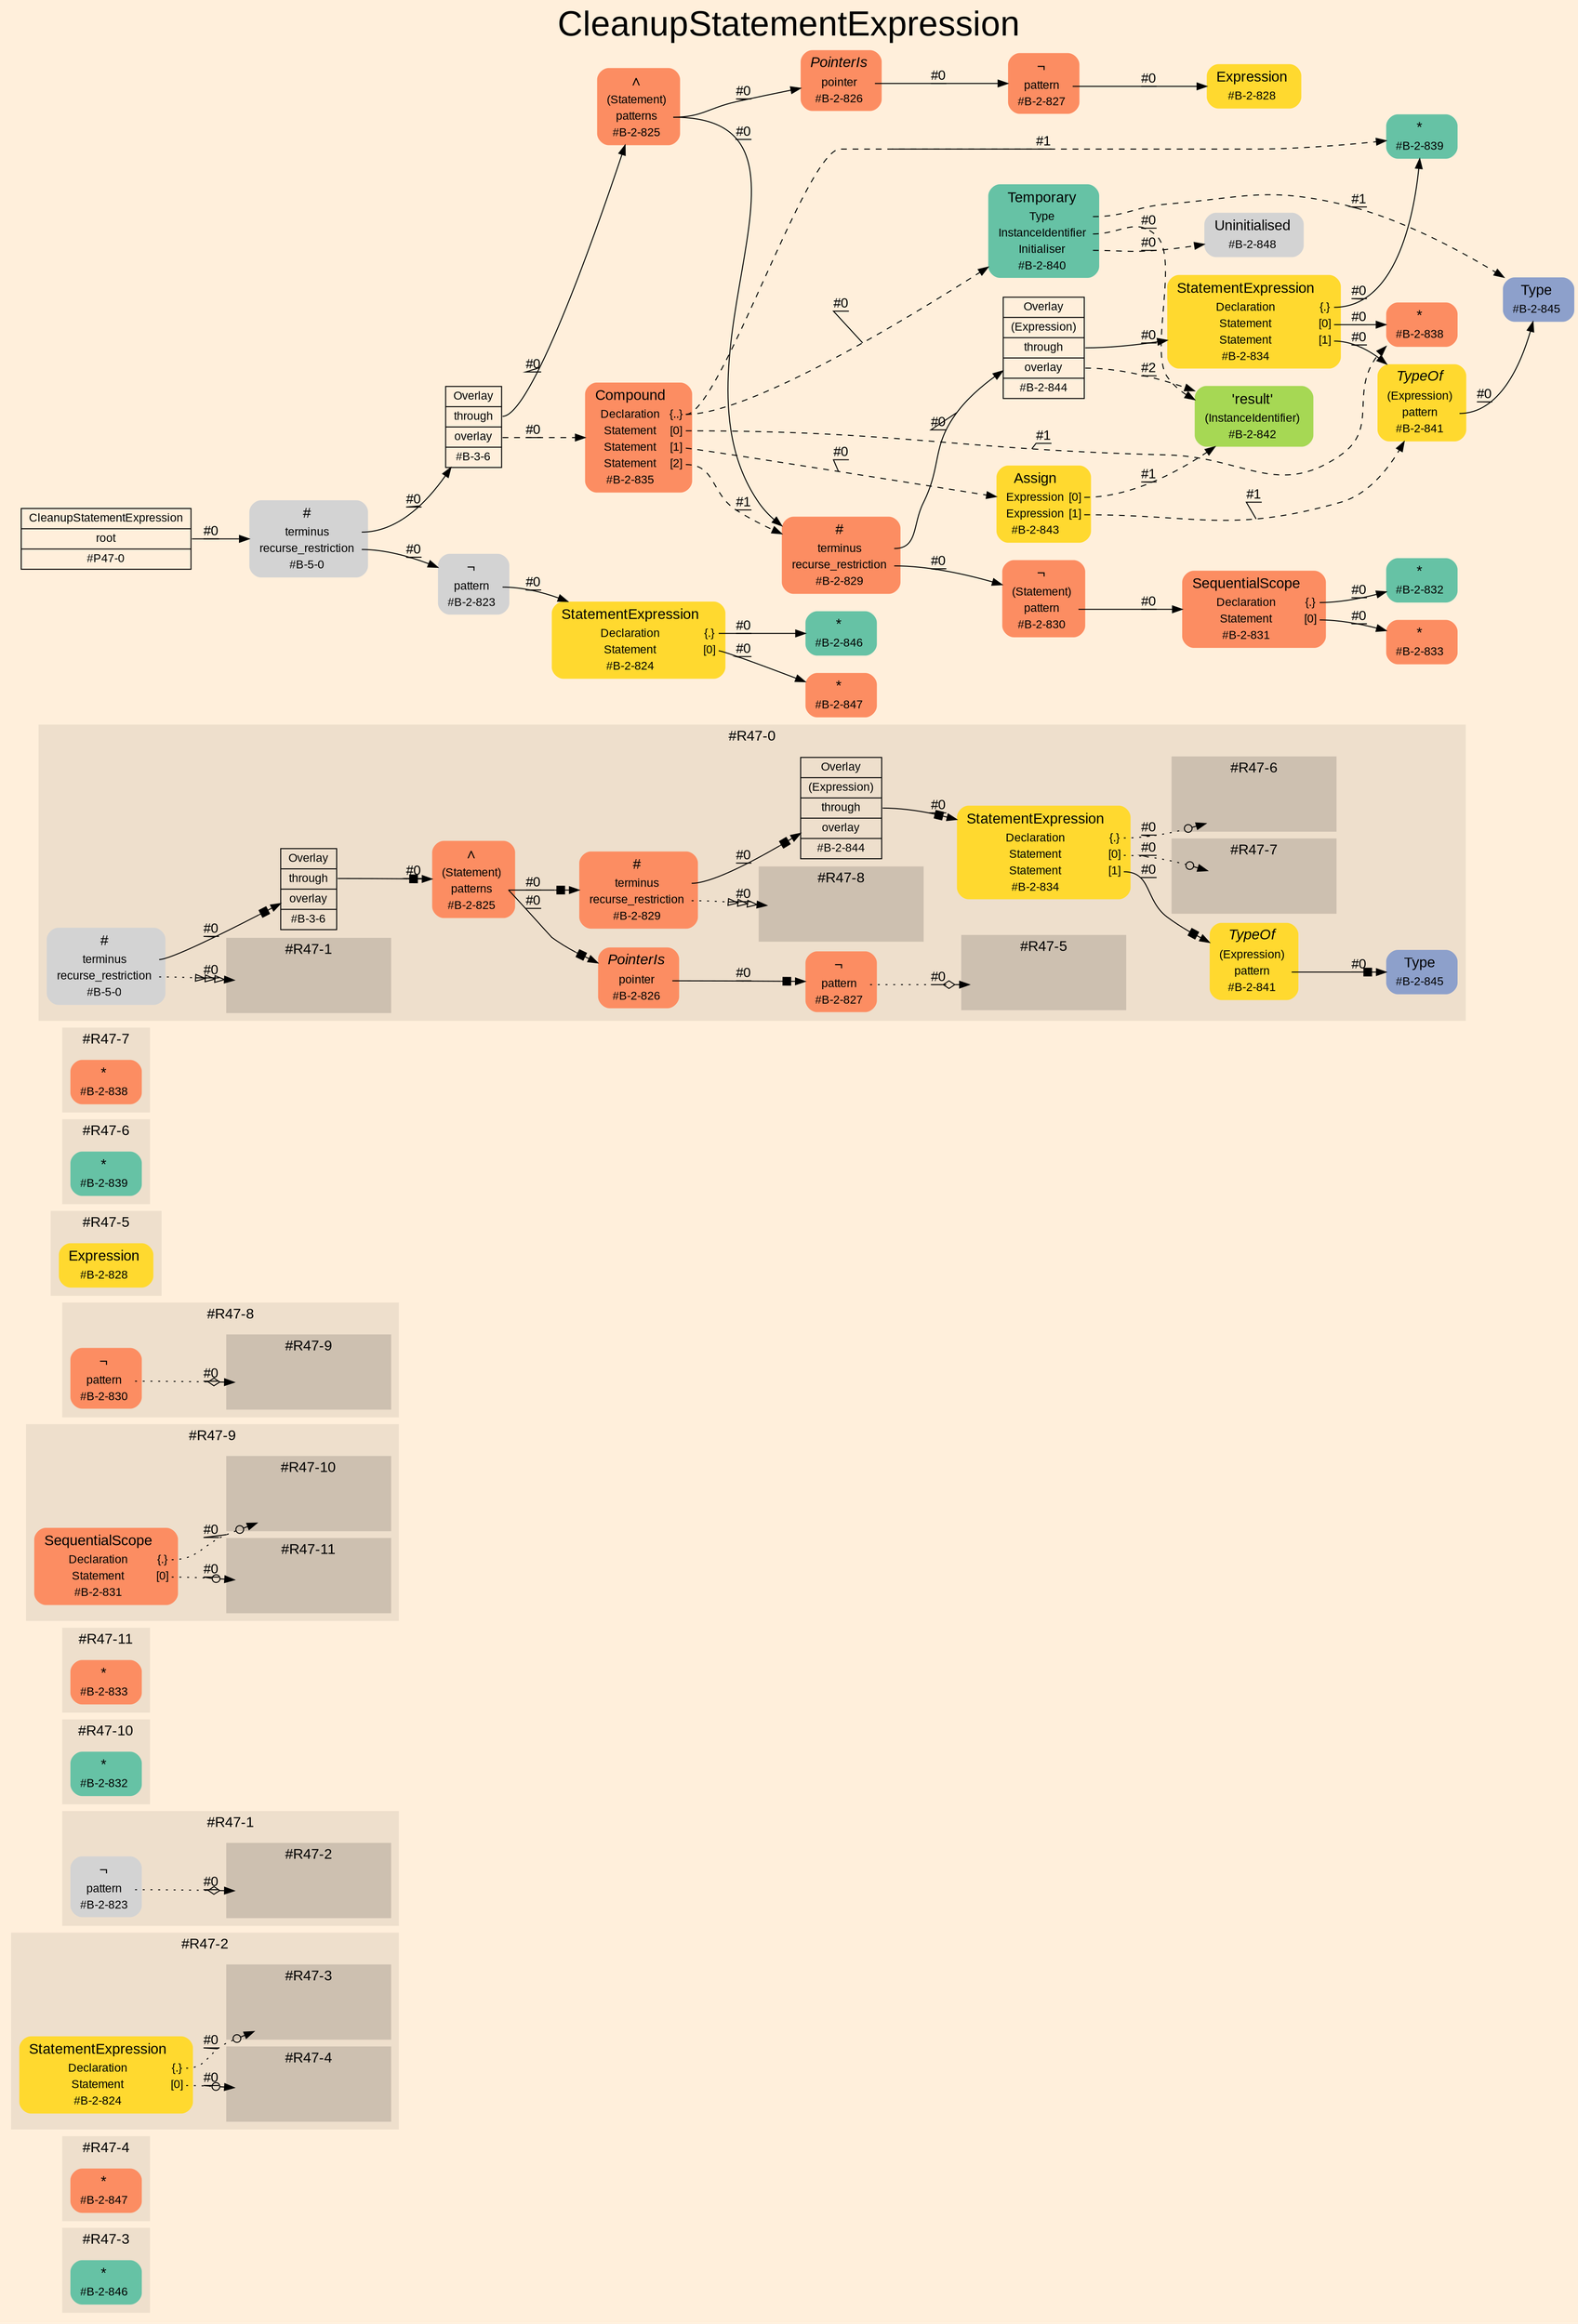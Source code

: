 digraph "CleanupStatementExpression" {
label = "CleanupStatementExpression"
labelloc = t
fontsize = "36"
graph [
    rankdir = "LR"
    ranksep = 0.3
    bgcolor = antiquewhite1
    color = black
    fontcolor = black
    fontname = "Arial"
];
node [
    fontname = "Arial"
];
edge [
    fontname = "Arial"
];

// -------------------- figure #R47-3 --------------------
subgraph "cluster#R47-3" {
    label = "#R47-3"
    style = "filled"
    color = antiquewhite2
    fontsize = "15"
    "#R47-3 / #B-2-846" [
        shape = "plaintext"
        fillcolor = "/set28/1"
        label = <<TABLE BORDER="0" CELLBORDER="0" CELLSPACING="0">
         <TR><TD><FONT POINT-SIZE="15.0">*</FONT></TD><TD></TD></TR>
         <TR><TD>#B-2-846</TD><TD PORT="port0"></TD></TR>
        </TABLE>>
        style = "rounded,filled"
        fontsize = "12"
    ];
    
}


// -------------------- figure #R47-4 --------------------
subgraph "cluster#R47-4" {
    label = "#R47-4"
    style = "filled"
    color = antiquewhite2
    fontsize = "15"
    "#R47-4 / #B-2-847" [
        shape = "plaintext"
        fillcolor = "/set28/2"
        label = <<TABLE BORDER="0" CELLBORDER="0" CELLSPACING="0">
         <TR><TD><FONT POINT-SIZE="15.0">*</FONT></TD><TD></TD></TR>
         <TR><TD>#B-2-847</TD><TD PORT="port0"></TD></TR>
        </TABLE>>
        style = "rounded,filled"
        fontsize = "12"
    ];
    
}


// -------------------- figure #R47-2 --------------------
subgraph "cluster#R47-2" {
    label = "#R47-2"
    style = "filled"
    color = antiquewhite2
    fontsize = "15"
    "#R47-2 / #B-2-824" [
        shape = "plaintext"
        fillcolor = "/set28/6"
        label = <<TABLE BORDER="0" CELLBORDER="0" CELLSPACING="0">
         <TR><TD><FONT POINT-SIZE="15.0">StatementExpression</FONT></TD><TD></TD></TR>
         <TR><TD>Declaration</TD><TD PORT="port0">{.}</TD></TR>
         <TR><TD>Statement</TD><TD PORT="port1">[0]</TD></TR>
         <TR><TD>#B-2-824</TD><TD PORT="port2"></TD></TR>
        </TABLE>>
        style = "rounded,filled"
        fontsize = "12"
    ];
    
    subgraph "cluster#R47-2 / #R47-4" {
        label = "#R47-4"
        style = "filled"
        color = antiquewhite3
        fontsize = "15"
        "#R47-2 / #0 / #B-2-847" [
            shape = "none"
            style = "invisible"
        ];
        
    }
    
    subgraph "cluster#R47-2 / #R47-3" {
        label = "#R47-3"
        style = "filled"
        color = antiquewhite3
        fontsize = "15"
        "#R47-2 / #0 / #B-2-846" [
            shape = "none"
            style = "invisible"
        ];
        
    }
    
}


// -------------------- figure #R47-1 --------------------
subgraph "cluster#R47-1" {
    label = "#R47-1"
    style = "filled"
    color = antiquewhite2
    fontsize = "15"
    "#R47-1 / #B-2-823" [
        shape = "plaintext"
        label = <<TABLE BORDER="0" CELLBORDER="0" CELLSPACING="0">
         <TR><TD><FONT POINT-SIZE="15.0">¬</FONT></TD><TD></TD></TR>
         <TR><TD>pattern</TD><TD PORT="port0"></TD></TR>
         <TR><TD>#B-2-823</TD><TD PORT="port1"></TD></TR>
        </TABLE>>
        style = "rounded,filled"
        fontsize = "12"
    ];
    
    subgraph "cluster#R47-1 / #R47-2" {
        label = "#R47-2"
        style = "filled"
        color = antiquewhite3
        fontsize = "15"
        "#R47-1 / #0 / #B-2-824" [
            shape = "none"
            style = "invisible"
        ];
        
    }
    
}


// -------------------- figure #R47-10 --------------------
subgraph "cluster#R47-10" {
    label = "#R47-10"
    style = "filled"
    color = antiquewhite2
    fontsize = "15"
    "#R47-10 / #B-2-832" [
        shape = "plaintext"
        fillcolor = "/set28/1"
        label = <<TABLE BORDER="0" CELLBORDER="0" CELLSPACING="0">
         <TR><TD><FONT POINT-SIZE="15.0">*</FONT></TD><TD></TD></TR>
         <TR><TD>#B-2-832</TD><TD PORT="port0"></TD></TR>
        </TABLE>>
        style = "rounded,filled"
        fontsize = "12"
    ];
    
}


// -------------------- figure #R47-11 --------------------
subgraph "cluster#R47-11" {
    label = "#R47-11"
    style = "filled"
    color = antiquewhite2
    fontsize = "15"
    "#R47-11 / #B-2-833" [
        shape = "plaintext"
        fillcolor = "/set28/2"
        label = <<TABLE BORDER="0" CELLBORDER="0" CELLSPACING="0">
         <TR><TD><FONT POINT-SIZE="15.0">*</FONT></TD><TD></TD></TR>
         <TR><TD>#B-2-833</TD><TD PORT="port0"></TD></TR>
        </TABLE>>
        style = "rounded,filled"
        fontsize = "12"
    ];
    
}


// -------------------- figure #R47-9 --------------------
subgraph "cluster#R47-9" {
    label = "#R47-9"
    style = "filled"
    color = antiquewhite2
    fontsize = "15"
    "#R47-9 / #B-2-831" [
        shape = "plaintext"
        fillcolor = "/set28/2"
        label = <<TABLE BORDER="0" CELLBORDER="0" CELLSPACING="0">
         <TR><TD><FONT POINT-SIZE="15.0">SequentialScope</FONT></TD><TD></TD></TR>
         <TR><TD>Declaration</TD><TD PORT="port0">{.}</TD></TR>
         <TR><TD>Statement</TD><TD PORT="port1">[0]</TD></TR>
         <TR><TD>#B-2-831</TD><TD PORT="port2"></TD></TR>
        </TABLE>>
        style = "rounded,filled"
        fontsize = "12"
    ];
    
    subgraph "cluster#R47-9 / #R47-11" {
        label = "#R47-11"
        style = "filled"
        color = antiquewhite3
        fontsize = "15"
        "#R47-9 / #0 / #B-2-833" [
            shape = "none"
            style = "invisible"
        ];
        
    }
    
    subgraph "cluster#R47-9 / #R47-10" {
        label = "#R47-10"
        style = "filled"
        color = antiquewhite3
        fontsize = "15"
        "#R47-9 / #0 / #B-2-832" [
            shape = "none"
            style = "invisible"
        ];
        
    }
    
}


// -------------------- figure #R47-8 --------------------
subgraph "cluster#R47-8" {
    label = "#R47-8"
    style = "filled"
    color = antiquewhite2
    fontsize = "15"
    "#R47-8 / #B-2-830" [
        shape = "plaintext"
        fillcolor = "/set28/2"
        label = <<TABLE BORDER="0" CELLBORDER="0" CELLSPACING="0">
         <TR><TD><FONT POINT-SIZE="15.0">¬</FONT></TD><TD></TD></TR>
         <TR><TD>pattern</TD><TD PORT="port0"></TD></TR>
         <TR><TD>#B-2-830</TD><TD PORT="port1"></TD></TR>
        </TABLE>>
        style = "rounded,filled"
        fontsize = "12"
    ];
    
    subgraph "cluster#R47-8 / #R47-9" {
        label = "#R47-9"
        style = "filled"
        color = antiquewhite3
        fontsize = "15"
        "#R47-8 / #0 / #B-2-831" [
            shape = "none"
            style = "invisible"
        ];
        
    }
    
}


// -------------------- figure #R47-5 --------------------
subgraph "cluster#R47-5" {
    label = "#R47-5"
    style = "filled"
    color = antiquewhite2
    fontsize = "15"
    "#R47-5 / #B-2-828" [
        shape = "plaintext"
        fillcolor = "/set28/6"
        label = <<TABLE BORDER="0" CELLBORDER="0" CELLSPACING="0">
         <TR><TD><FONT POINT-SIZE="15.0">Expression</FONT></TD><TD></TD></TR>
         <TR><TD>#B-2-828</TD><TD PORT="port0"></TD></TR>
        </TABLE>>
        style = "rounded,filled"
        fontsize = "12"
    ];
    
}


// -------------------- figure #R47-6 --------------------
subgraph "cluster#R47-6" {
    label = "#R47-6"
    style = "filled"
    color = antiquewhite2
    fontsize = "15"
    "#R47-6 / #B-2-839" [
        shape = "plaintext"
        fillcolor = "/set28/1"
        label = <<TABLE BORDER="0" CELLBORDER="0" CELLSPACING="0">
         <TR><TD><FONT POINT-SIZE="15.0">*</FONT></TD><TD></TD></TR>
         <TR><TD>#B-2-839</TD><TD PORT="port0"></TD></TR>
        </TABLE>>
        style = "rounded,filled"
        fontsize = "12"
    ];
    
}


// -------------------- figure #R47-7 --------------------
subgraph "cluster#R47-7" {
    label = "#R47-7"
    style = "filled"
    color = antiquewhite2
    fontsize = "15"
    "#R47-7 / #B-2-838" [
        shape = "plaintext"
        fillcolor = "/set28/2"
        label = <<TABLE BORDER="0" CELLBORDER="0" CELLSPACING="0">
         <TR><TD><FONT POINT-SIZE="15.0">*</FONT></TD><TD></TD></TR>
         <TR><TD>#B-2-838</TD><TD PORT="port0"></TD></TR>
        </TABLE>>
        style = "rounded,filled"
        fontsize = "12"
    ];
    
}


// -------------------- figure #R47-0 --------------------
subgraph "cluster#R47-0" {
    label = "#R47-0"
    style = "filled"
    color = antiquewhite2
    fontsize = "15"
    "#R47-0 / #B-2-826" [
        shape = "plaintext"
        fillcolor = "/set28/2"
        label = <<TABLE BORDER="0" CELLBORDER="0" CELLSPACING="0">
         <TR><TD><FONT POINT-SIZE="15.0"><I>PointerIs</I></FONT></TD><TD></TD></TR>
         <TR><TD>pointer</TD><TD PORT="port0"></TD></TR>
         <TR><TD>#B-2-826</TD><TD PORT="port1"></TD></TR>
        </TABLE>>
        style = "rounded,filled"
        fontsize = "12"
    ];
    
    "#R47-0 / #B-2-841" [
        shape = "plaintext"
        fillcolor = "/set28/6"
        label = <<TABLE BORDER="0" CELLBORDER="0" CELLSPACING="0">
         <TR><TD><FONT POINT-SIZE="15.0"><I>TypeOf</I></FONT></TD><TD></TD></TR>
         <TR><TD>(Expression)</TD><TD PORT="port0"></TD></TR>
         <TR><TD>pattern</TD><TD PORT="port1"></TD></TR>
         <TR><TD>#B-2-841</TD><TD PORT="port2"></TD></TR>
        </TABLE>>
        style = "rounded,filled"
        fontsize = "12"
    ];
    
    "#R47-0 / #B-2-827" [
        shape = "plaintext"
        fillcolor = "/set28/2"
        label = <<TABLE BORDER="0" CELLBORDER="0" CELLSPACING="0">
         <TR><TD><FONT POINT-SIZE="15.0">¬</FONT></TD><TD></TD></TR>
         <TR><TD>pattern</TD><TD PORT="port0"></TD></TR>
         <TR><TD>#B-2-827</TD><TD PORT="port1"></TD></TR>
        </TABLE>>
        style = "rounded,filled"
        fontsize = "12"
    ];
    
    "#R47-0 / #B-2-834" [
        shape = "plaintext"
        fillcolor = "/set28/6"
        label = <<TABLE BORDER="0" CELLBORDER="0" CELLSPACING="0">
         <TR><TD><FONT POINT-SIZE="15.0">StatementExpression</FONT></TD><TD></TD></TR>
         <TR><TD>Declaration</TD><TD PORT="port0">{.}</TD></TR>
         <TR><TD>Statement</TD><TD PORT="port1">[0]</TD></TR>
         <TR><TD>Statement</TD><TD PORT="port2">[1]</TD></TR>
         <TR><TD>#B-2-834</TD><TD PORT="port3"></TD></TR>
        </TABLE>>
        style = "rounded,filled"
        fontsize = "12"
    ];
    
    "#R47-0 / #B-2-845" [
        shape = "plaintext"
        fillcolor = "/set28/3"
        label = <<TABLE BORDER="0" CELLBORDER="0" CELLSPACING="0">
         <TR><TD><FONT POINT-SIZE="15.0">Type</FONT></TD><TD></TD></TR>
         <TR><TD>#B-2-845</TD><TD PORT="port0"></TD></TR>
        </TABLE>>
        style = "rounded,filled"
        fontsize = "12"
    ];
    
    "#R47-0 / #B-3-6" [
        shape = "record"
        fillcolor = antiquewhite2
        label = "<fixed> Overlay | <port0> through | <port1> overlay | <port2> #B-3-6"
        style = "filled"
        fontsize = "12"
        color = black
        fontcolor = black
    ];
    
    "#R47-0 / #B-5-0" [
        shape = "plaintext"
        label = <<TABLE BORDER="0" CELLBORDER="0" CELLSPACING="0">
         <TR><TD><FONT POINT-SIZE="15.0">#</FONT></TD><TD></TD></TR>
         <TR><TD>terminus</TD><TD PORT="port0"></TD></TR>
         <TR><TD>recurse_restriction</TD><TD PORT="port1"></TD></TR>
         <TR><TD>#B-5-0</TD><TD PORT="port2"></TD></TR>
        </TABLE>>
        style = "rounded,filled"
        fontsize = "12"
    ];
    
    "#R47-0 / #B-2-825" [
        shape = "plaintext"
        fillcolor = "/set28/2"
        label = <<TABLE BORDER="0" CELLBORDER="0" CELLSPACING="0">
         <TR><TD><FONT POINT-SIZE="15.0">∧</FONT></TD><TD></TD></TR>
         <TR><TD>(Statement)</TD><TD PORT="port0"></TD></TR>
         <TR><TD>patterns</TD><TD PORT="port1"></TD></TR>
         <TR><TD>#B-2-825</TD><TD PORT="port2"></TD></TR>
        </TABLE>>
        style = "rounded,filled"
        fontsize = "12"
    ];
    
    "#R47-0 / #B-2-829" [
        shape = "plaintext"
        fillcolor = "/set28/2"
        label = <<TABLE BORDER="0" CELLBORDER="0" CELLSPACING="0">
         <TR><TD><FONT POINT-SIZE="15.0">#</FONT></TD><TD></TD></TR>
         <TR><TD>terminus</TD><TD PORT="port0"></TD></TR>
         <TR><TD>recurse_restriction</TD><TD PORT="port1"></TD></TR>
         <TR><TD>#B-2-829</TD><TD PORT="port2"></TD></TR>
        </TABLE>>
        style = "rounded,filled"
        fontsize = "12"
    ];
    
    "#R47-0 / #B-2-844" [
        shape = "record"
        fillcolor = antiquewhite2
        label = "<fixed> Overlay | <port0> (Expression) | <port1> through | <port2> overlay | <port3> #B-2-844"
        style = "filled"
        fontsize = "12"
        color = black
        fontcolor = black
    ];
    
    subgraph "cluster#R47-0 / #R47-7" {
        label = "#R47-7"
        style = "filled"
        color = antiquewhite3
        fontsize = "15"
        "#R47-0 / #0 / #B-2-838" [
            shape = "none"
            style = "invisible"
        ];
        
    }
    
    subgraph "cluster#R47-0 / #R47-6" {
        label = "#R47-6"
        style = "filled"
        color = antiquewhite3
        fontsize = "15"
        "#R47-0 / #0 / #B-2-839" [
            shape = "none"
            style = "invisible"
        ];
        
    }
    
    subgraph "cluster#R47-0 / #R47-5" {
        label = "#R47-5"
        style = "filled"
        color = antiquewhite3
        fontsize = "15"
        "#R47-0 / #0 / #B-2-828" [
            shape = "none"
            style = "invisible"
        ];
        
    }
    
    subgraph "cluster#R47-0 / #R47-8" {
        label = "#R47-8"
        style = "filled"
        color = antiquewhite3
        fontsize = "15"
        "#R47-0 / #0 / #B-2-830" [
            shape = "none"
            style = "invisible"
        ];
        
    }
    
    subgraph "cluster#R47-0 / #R47-1" {
        label = "#R47-1"
        style = "filled"
        color = antiquewhite3
        fontsize = "15"
        "#R47-0 / #0 / #B-2-823" [
            shape = "none"
            style = "invisible"
        ];
        
    }
    
}


// -------------------- transformation figure --------------------
"CR#P47-0" [
    shape = "record"
    fillcolor = antiquewhite1
    label = "<fixed> CleanupStatementExpression | <port0> root | <port1> #P47-0"
    style = "filled"
    fontsize = "12"
    color = black
    fontcolor = black
];

"#B-5-0" [
    shape = "plaintext"
    label = <<TABLE BORDER="0" CELLBORDER="0" CELLSPACING="0">
     <TR><TD><FONT POINT-SIZE="15.0">#</FONT></TD><TD></TD></TR>
     <TR><TD>terminus</TD><TD PORT="port0"></TD></TR>
     <TR><TD>recurse_restriction</TD><TD PORT="port1"></TD></TR>
     <TR><TD>#B-5-0</TD><TD PORT="port2"></TD></TR>
    </TABLE>>
    style = "rounded,filled"
    fontsize = "12"
];

"#B-3-6" [
    shape = "record"
    fillcolor = antiquewhite1
    label = "<fixed> Overlay | <port0> through | <port1> overlay | <port2> #B-3-6"
    style = "filled"
    fontsize = "12"
    color = black
    fontcolor = black
];

"#B-2-825" [
    shape = "plaintext"
    fillcolor = "/set28/2"
    label = <<TABLE BORDER="0" CELLBORDER="0" CELLSPACING="0">
     <TR><TD><FONT POINT-SIZE="15.0">∧</FONT></TD><TD></TD></TR>
     <TR><TD>(Statement)</TD><TD PORT="port0"></TD></TR>
     <TR><TD>patterns</TD><TD PORT="port1"></TD></TR>
     <TR><TD>#B-2-825</TD><TD PORT="port2"></TD></TR>
    </TABLE>>
    style = "rounded,filled"
    fontsize = "12"
];

"#B-2-829" [
    shape = "plaintext"
    fillcolor = "/set28/2"
    label = <<TABLE BORDER="0" CELLBORDER="0" CELLSPACING="0">
     <TR><TD><FONT POINT-SIZE="15.0">#</FONT></TD><TD></TD></TR>
     <TR><TD>terminus</TD><TD PORT="port0"></TD></TR>
     <TR><TD>recurse_restriction</TD><TD PORT="port1"></TD></TR>
     <TR><TD>#B-2-829</TD><TD PORT="port2"></TD></TR>
    </TABLE>>
    style = "rounded,filled"
    fontsize = "12"
];

"#B-2-844" [
    shape = "record"
    fillcolor = antiquewhite1
    label = "<fixed> Overlay | <port0> (Expression) | <port1> through | <port2> overlay | <port3> #B-2-844"
    style = "filled"
    fontsize = "12"
    color = black
    fontcolor = black
];

"#B-2-834" [
    shape = "plaintext"
    fillcolor = "/set28/6"
    label = <<TABLE BORDER="0" CELLBORDER="0" CELLSPACING="0">
     <TR><TD><FONT POINT-SIZE="15.0">StatementExpression</FONT></TD><TD></TD></TR>
     <TR><TD>Declaration</TD><TD PORT="port0">{.}</TD></TR>
     <TR><TD>Statement</TD><TD PORT="port1">[0]</TD></TR>
     <TR><TD>Statement</TD><TD PORT="port2">[1]</TD></TR>
     <TR><TD>#B-2-834</TD><TD PORT="port3"></TD></TR>
    </TABLE>>
    style = "rounded,filled"
    fontsize = "12"
];

"#B-2-839" [
    shape = "plaintext"
    fillcolor = "/set28/1"
    label = <<TABLE BORDER="0" CELLBORDER="0" CELLSPACING="0">
     <TR><TD><FONT POINT-SIZE="15.0">*</FONT></TD><TD></TD></TR>
     <TR><TD>#B-2-839</TD><TD PORT="port0"></TD></TR>
    </TABLE>>
    style = "rounded,filled"
    fontsize = "12"
];

"#B-2-838" [
    shape = "plaintext"
    fillcolor = "/set28/2"
    label = <<TABLE BORDER="0" CELLBORDER="0" CELLSPACING="0">
     <TR><TD><FONT POINT-SIZE="15.0">*</FONT></TD><TD></TD></TR>
     <TR><TD>#B-2-838</TD><TD PORT="port0"></TD></TR>
    </TABLE>>
    style = "rounded,filled"
    fontsize = "12"
];

"#B-2-841" [
    shape = "plaintext"
    fillcolor = "/set28/6"
    label = <<TABLE BORDER="0" CELLBORDER="0" CELLSPACING="0">
     <TR><TD><FONT POINT-SIZE="15.0"><I>TypeOf</I></FONT></TD><TD></TD></TR>
     <TR><TD>(Expression)</TD><TD PORT="port0"></TD></TR>
     <TR><TD>pattern</TD><TD PORT="port1"></TD></TR>
     <TR><TD>#B-2-841</TD><TD PORT="port2"></TD></TR>
    </TABLE>>
    style = "rounded,filled"
    fontsize = "12"
];

"#B-2-845" [
    shape = "plaintext"
    fillcolor = "/set28/3"
    label = <<TABLE BORDER="0" CELLBORDER="0" CELLSPACING="0">
     <TR><TD><FONT POINT-SIZE="15.0">Type</FONT></TD><TD></TD></TR>
     <TR><TD>#B-2-845</TD><TD PORT="port0"></TD></TR>
    </TABLE>>
    style = "rounded,filled"
    fontsize = "12"
];

"#B-2-842" [
    shape = "plaintext"
    fillcolor = "/set28/5"
    label = <<TABLE BORDER="0" CELLBORDER="0" CELLSPACING="0">
     <TR><TD><FONT POINT-SIZE="15.0">'result'</FONT></TD><TD></TD></TR>
     <TR><TD>(InstanceIdentifier)</TD><TD PORT="port0"></TD></TR>
     <TR><TD>#B-2-842</TD><TD PORT="port1"></TD></TR>
    </TABLE>>
    style = "rounded,filled"
    fontsize = "12"
];

"#B-2-830" [
    shape = "plaintext"
    fillcolor = "/set28/2"
    label = <<TABLE BORDER="0" CELLBORDER="0" CELLSPACING="0">
     <TR><TD><FONT POINT-SIZE="15.0">¬</FONT></TD><TD></TD></TR>
     <TR><TD>(Statement)</TD><TD PORT="port0"></TD></TR>
     <TR><TD>pattern</TD><TD PORT="port1"></TD></TR>
     <TR><TD>#B-2-830</TD><TD PORT="port2"></TD></TR>
    </TABLE>>
    style = "rounded,filled"
    fontsize = "12"
];

"#B-2-831" [
    shape = "plaintext"
    fillcolor = "/set28/2"
    label = <<TABLE BORDER="0" CELLBORDER="0" CELLSPACING="0">
     <TR><TD><FONT POINT-SIZE="15.0">SequentialScope</FONT></TD><TD></TD></TR>
     <TR><TD>Declaration</TD><TD PORT="port0">{.}</TD></TR>
     <TR><TD>Statement</TD><TD PORT="port1">[0]</TD></TR>
     <TR><TD>#B-2-831</TD><TD PORT="port2"></TD></TR>
    </TABLE>>
    style = "rounded,filled"
    fontsize = "12"
];

"#B-2-832" [
    shape = "plaintext"
    fillcolor = "/set28/1"
    label = <<TABLE BORDER="0" CELLBORDER="0" CELLSPACING="0">
     <TR><TD><FONT POINT-SIZE="15.0">*</FONT></TD><TD></TD></TR>
     <TR><TD>#B-2-832</TD><TD PORT="port0"></TD></TR>
    </TABLE>>
    style = "rounded,filled"
    fontsize = "12"
];

"#B-2-833" [
    shape = "plaintext"
    fillcolor = "/set28/2"
    label = <<TABLE BORDER="0" CELLBORDER="0" CELLSPACING="0">
     <TR><TD><FONT POINT-SIZE="15.0">*</FONT></TD><TD></TD></TR>
     <TR><TD>#B-2-833</TD><TD PORT="port0"></TD></TR>
    </TABLE>>
    style = "rounded,filled"
    fontsize = "12"
];

"#B-2-826" [
    shape = "plaintext"
    fillcolor = "/set28/2"
    label = <<TABLE BORDER="0" CELLBORDER="0" CELLSPACING="0">
     <TR><TD><FONT POINT-SIZE="15.0"><I>PointerIs</I></FONT></TD><TD></TD></TR>
     <TR><TD>pointer</TD><TD PORT="port0"></TD></TR>
     <TR><TD>#B-2-826</TD><TD PORT="port1"></TD></TR>
    </TABLE>>
    style = "rounded,filled"
    fontsize = "12"
];

"#B-2-827" [
    shape = "plaintext"
    fillcolor = "/set28/2"
    label = <<TABLE BORDER="0" CELLBORDER="0" CELLSPACING="0">
     <TR><TD><FONT POINT-SIZE="15.0">¬</FONT></TD><TD></TD></TR>
     <TR><TD>pattern</TD><TD PORT="port0"></TD></TR>
     <TR><TD>#B-2-827</TD><TD PORT="port1"></TD></TR>
    </TABLE>>
    style = "rounded,filled"
    fontsize = "12"
];

"#B-2-828" [
    shape = "plaintext"
    fillcolor = "/set28/6"
    label = <<TABLE BORDER="0" CELLBORDER="0" CELLSPACING="0">
     <TR><TD><FONT POINT-SIZE="15.0">Expression</FONT></TD><TD></TD></TR>
     <TR><TD>#B-2-828</TD><TD PORT="port0"></TD></TR>
    </TABLE>>
    style = "rounded,filled"
    fontsize = "12"
];

"#B-2-835" [
    shape = "plaintext"
    fillcolor = "/set28/2"
    label = <<TABLE BORDER="0" CELLBORDER="0" CELLSPACING="0">
     <TR><TD><FONT POINT-SIZE="15.0">Compound</FONT></TD><TD></TD></TR>
     <TR><TD>Declaration</TD><TD PORT="port0">{..}</TD></TR>
     <TR><TD>Statement</TD><TD PORT="port1">[0]</TD></TR>
     <TR><TD>Statement</TD><TD PORT="port2">[1]</TD></TR>
     <TR><TD>Statement</TD><TD PORT="port3">[2]</TD></TR>
     <TR><TD>#B-2-835</TD><TD PORT="port4"></TD></TR>
    </TABLE>>
    style = "rounded,filled"
    fontsize = "12"
];

"#B-2-840" [
    shape = "plaintext"
    fillcolor = "/set28/1"
    label = <<TABLE BORDER="0" CELLBORDER="0" CELLSPACING="0">
     <TR><TD><FONT POINT-SIZE="15.0">Temporary</FONT></TD><TD></TD></TR>
     <TR><TD>Type</TD><TD PORT="port0"></TD></TR>
     <TR><TD>InstanceIdentifier</TD><TD PORT="port1"></TD></TR>
     <TR><TD>Initialiser</TD><TD PORT="port2"></TD></TR>
     <TR><TD>#B-2-840</TD><TD PORT="port3"></TD></TR>
    </TABLE>>
    style = "rounded,filled"
    fontsize = "12"
];

"#B-2-848" [
    shape = "plaintext"
    label = <<TABLE BORDER="0" CELLBORDER="0" CELLSPACING="0">
     <TR><TD><FONT POINT-SIZE="15.0">Uninitialised</FONT></TD><TD></TD></TR>
     <TR><TD>#B-2-848</TD><TD PORT="port0"></TD></TR>
    </TABLE>>
    style = "rounded,filled"
    fontsize = "12"
];

"#B-2-843" [
    shape = "plaintext"
    fillcolor = "/set28/6"
    label = <<TABLE BORDER="0" CELLBORDER="0" CELLSPACING="0">
     <TR><TD><FONT POINT-SIZE="15.0">Assign</FONT></TD><TD></TD></TR>
     <TR><TD>Expression</TD><TD PORT="port0">[0]</TD></TR>
     <TR><TD>Expression</TD><TD PORT="port1">[1]</TD></TR>
     <TR><TD>#B-2-843</TD><TD PORT="port2"></TD></TR>
    </TABLE>>
    style = "rounded,filled"
    fontsize = "12"
];

"#B-2-823" [
    shape = "plaintext"
    label = <<TABLE BORDER="0" CELLBORDER="0" CELLSPACING="0">
     <TR><TD><FONT POINT-SIZE="15.0">¬</FONT></TD><TD></TD></TR>
     <TR><TD>pattern</TD><TD PORT="port0"></TD></TR>
     <TR><TD>#B-2-823</TD><TD PORT="port1"></TD></TR>
    </TABLE>>
    style = "rounded,filled"
    fontsize = "12"
];

"#B-2-824" [
    shape = "plaintext"
    fillcolor = "/set28/6"
    label = <<TABLE BORDER="0" CELLBORDER="0" CELLSPACING="0">
     <TR><TD><FONT POINT-SIZE="15.0">StatementExpression</FONT></TD><TD></TD></TR>
     <TR><TD>Declaration</TD><TD PORT="port0">{.}</TD></TR>
     <TR><TD>Statement</TD><TD PORT="port1">[0]</TD></TR>
     <TR><TD>#B-2-824</TD><TD PORT="port2"></TD></TR>
    </TABLE>>
    style = "rounded,filled"
    fontsize = "12"
];

"#B-2-846" [
    shape = "plaintext"
    fillcolor = "/set28/1"
    label = <<TABLE BORDER="0" CELLBORDER="0" CELLSPACING="0">
     <TR><TD><FONT POINT-SIZE="15.0">*</FONT></TD><TD></TD></TR>
     <TR><TD>#B-2-846</TD><TD PORT="port0"></TD></TR>
    </TABLE>>
    style = "rounded,filled"
    fontsize = "12"
];

"#B-2-847" [
    shape = "plaintext"
    fillcolor = "/set28/2"
    label = <<TABLE BORDER="0" CELLBORDER="0" CELLSPACING="0">
     <TR><TD><FONT POINT-SIZE="15.0">*</FONT></TD><TD></TD></TR>
     <TR><TD>#B-2-847</TD><TD PORT="port0"></TD></TR>
    </TABLE>>
    style = "rounded,filled"
    fontsize = "12"
];


// -------------------- links --------------------
// links for block CR#P47-0
"CR#P47-0":port0 -> "#B-5-0" [
    style="solid"
    label = "#0"
    decorate = true
    color = black
    fontcolor = black
];

// links for block #B-5-0
"#B-5-0":port0 -> "#B-3-6" [
    style="solid"
    label = "#0"
    decorate = true
    color = black
    fontcolor = black
];

"#B-5-0":port1 -> "#B-2-823" [
    style="solid"
    label = "#0"
    decorate = true
    color = black
    fontcolor = black
];

// links for block #B-3-6
"#B-3-6":port0 -> "#B-2-825" [
    style="solid"
    label = "#0"
    decorate = true
    color = black
    fontcolor = black
];

"#B-3-6":port1 -> "#B-2-835" [
    style="dashed"
    label = "#0"
    decorate = true
    color = black
    fontcolor = black
];

// links for block #B-2-825
"#B-2-825":port1 -> "#B-2-829" [
    style="solid"
    label = "#0"
    decorate = true
    color = black
    fontcolor = black
];

"#B-2-825":port1 -> "#B-2-826" [
    style="solid"
    label = "#0"
    decorate = true
    color = black
    fontcolor = black
];

// links for block #B-2-829
"#B-2-829":port0 -> "#B-2-844" [
    style="solid"
    label = "#0"
    decorate = true
    color = black
    fontcolor = black
];

"#B-2-829":port1 -> "#B-2-830" [
    style="solid"
    label = "#0"
    decorate = true
    color = black
    fontcolor = black
];

// links for block #B-2-844
"#B-2-844":port1 -> "#B-2-834" [
    style="solid"
    label = "#0"
    decorate = true
    color = black
    fontcolor = black
];

"#B-2-844":port2 -> "#B-2-842" [
    style="dashed"
    label = "#2"
    decorate = true
    color = black
    fontcolor = black
];

// links for block #B-2-834
"#B-2-834":port0 -> "#B-2-839" [
    style="solid"
    label = "#0"
    decorate = true
    color = black
    fontcolor = black
];

"#B-2-834":port1 -> "#B-2-838" [
    style="solid"
    label = "#0"
    decorate = true
    color = black
    fontcolor = black
];

"#B-2-834":port2 -> "#B-2-841" [
    style="solid"
    label = "#0"
    decorate = true
    color = black
    fontcolor = black
];

// links for block #B-2-839
// links for block #B-2-838
// links for block #B-2-841
"#B-2-841":port1 -> "#B-2-845" [
    style="solid"
    label = "#0"
    decorate = true
    color = black
    fontcolor = black
];

// links for block #B-2-845
// links for block #B-2-842
// links for block #B-2-830
"#B-2-830":port1 -> "#B-2-831" [
    style="solid"
    label = "#0"
    decorate = true
    color = black
    fontcolor = black
];

// links for block #B-2-831
"#B-2-831":port0 -> "#B-2-832" [
    style="solid"
    label = "#0"
    decorate = true
    color = black
    fontcolor = black
];

"#B-2-831":port1 -> "#B-2-833" [
    style="solid"
    label = "#0"
    decorate = true
    color = black
    fontcolor = black
];

// links for block #B-2-832
// links for block #B-2-833
// links for block #B-2-826
"#B-2-826":port0 -> "#B-2-827" [
    style="solid"
    label = "#0"
    decorate = true
    color = black
    fontcolor = black
];

// links for block #B-2-827
"#B-2-827":port0 -> "#B-2-828" [
    style="solid"
    label = "#0"
    decorate = true
    color = black
    fontcolor = black
];

// links for block #B-2-828
// links for block #B-2-835
"#B-2-835":port0 -> "#B-2-839" [
    style="dashed"
    label = "#1"
    decorate = true
    color = black
    fontcolor = black
];

"#B-2-835":port0 -> "#B-2-840" [
    style="dashed"
    label = "#0"
    decorate = true
    color = black
    fontcolor = black
];

"#B-2-835":port1 -> "#B-2-838" [
    style="dashed"
    label = "#1"
    decorate = true
    color = black
    fontcolor = black
];

"#B-2-835":port2 -> "#B-2-843" [
    style="dashed"
    label = "#0"
    decorate = true
    color = black
    fontcolor = black
];

"#B-2-835":port3 -> "#B-2-829" [
    style="dashed"
    label = "#1"
    decorate = true
    color = black
    fontcolor = black
];

// links for block #B-2-840
"#B-2-840":port0 -> "#B-2-845" [
    style="dashed"
    label = "#1"
    decorate = true
    color = black
    fontcolor = black
];

"#B-2-840":port1 -> "#B-2-842" [
    style="dashed"
    label = "#0"
    decorate = true
    color = black
    fontcolor = black
];

"#B-2-840":port2 -> "#B-2-848" [
    style="dashed"
    label = "#0"
    decorate = true
    color = black
    fontcolor = black
];

// links for block #B-2-848
// links for block #B-2-843
"#B-2-843":port0 -> "#B-2-842" [
    style="dashed"
    label = "#1"
    decorate = true
    color = black
    fontcolor = black
];

"#B-2-843":port1 -> "#B-2-841" [
    style="dashed"
    label = "#1"
    decorate = true
    color = black
    fontcolor = black
];

// links for block #B-2-823
"#B-2-823":port0 -> "#B-2-824" [
    style="solid"
    label = "#0"
    decorate = true
    color = black
    fontcolor = black
];

// links for block #B-2-824
"#B-2-824":port0 -> "#B-2-846" [
    style="solid"
    label = "#0"
    decorate = true
    color = black
    fontcolor = black
];

"#B-2-824":port1 -> "#B-2-847" [
    style="solid"
    label = "#0"
    decorate = true
    color = black
    fontcolor = black
];

// links for block #B-2-846
// links for block #B-2-847
// links for block #R47-0 / #B-2-826
"#R47-0 / #B-2-826":port0 -> "#R47-0 / #B-2-827" [
    style="solid"
    arrowhead="normalnonebox"
    label = "#0"
    decorate = true
    color = black
    fontcolor = black
];

// links for block #R47-0 / #B-2-841
"#R47-0 / #B-2-841":port1 -> "#R47-0 / #B-2-845" [
    style="solid"
    arrowhead="normalnonebox"
    label = "#0"
    decorate = true
    color = black
    fontcolor = black
];

// links for block #R47-0 / #B-2-827
"#R47-0 / #B-2-827":port0 -> "#R47-0 / #0 / #B-2-828" [
    style="dotted"
    arrowhead="normalnoneodiamond"
    label = "#0"
    decorate = true
    color = black
    fontcolor = black
];

// links for block #R47-0 / #B-2-834
"#R47-0 / #B-2-834":port0 -> "#R47-0 / #0 / #B-2-839" [
    style="dotted"
    arrowhead="normalnoneodot"
    label = "#0"
    decorate = true
    color = black
    fontcolor = black
];

"#R47-0 / #B-2-834":port1 -> "#R47-0 / #0 / #B-2-838" [
    style="dotted"
    arrowhead="normalnoneodot"
    label = "#0"
    decorate = true
    color = black
    fontcolor = black
];

"#R47-0 / #B-2-834":port2 -> "#R47-0 / #B-2-841" [
    style="solid"
    arrowhead="normalnonebox"
    label = "#0"
    decorate = true
    color = black
    fontcolor = black
];

// links for block #R47-0 / #B-2-845
// links for block #R47-0 / #B-3-6
"#R47-0 / #B-3-6":port0 -> "#R47-0 / #B-2-825" [
    style="solid"
    arrowhead="normalnonebox"
    label = "#0"
    decorate = true
    color = black
    fontcolor = black
];

// links for block #R47-0 / #B-5-0
"#R47-0 / #B-5-0":port0 -> "#R47-0 / #B-3-6" [
    style="solid"
    arrowhead="normalnonebox"
    label = "#0"
    decorate = true
    color = black
    fontcolor = black
];

"#R47-0 / #B-5-0":port1 -> "#R47-0 / #0 / #B-2-823" [
    style="dotted"
    arrowhead="normalonormalonormalonormal"
    label = "#0"
    decorate = true
    color = black
    fontcolor = black
];

// links for block #R47-0 / #B-2-825
"#R47-0 / #B-2-825":port1 -> "#R47-0 / #B-2-829" [
    style="solid"
    arrowhead="normalnonebox"
    label = "#0"
    decorate = true
    color = black
    fontcolor = black
];

"#R47-0 / #B-2-825":port1 -> "#R47-0 / #B-2-826" [
    style="solid"
    arrowhead="normalnonebox"
    label = "#0"
    decorate = true
    color = black
    fontcolor = black
];

// links for block #R47-0 / #B-2-829
"#R47-0 / #B-2-829":port0 -> "#R47-0 / #B-2-844" [
    style="solid"
    arrowhead="normalnonebox"
    label = "#0"
    decorate = true
    color = black
    fontcolor = black
];

"#R47-0 / #B-2-829":port1 -> "#R47-0 / #0 / #B-2-830" [
    style="dotted"
    arrowhead="normalonormalonormalonormal"
    label = "#0"
    decorate = true
    color = black
    fontcolor = black
];

// links for block #R47-0 / #B-2-844
"#R47-0 / #B-2-844":port1 -> "#R47-0 / #B-2-834" [
    style="solid"
    arrowhead="normalnonebox"
    label = "#0"
    decorate = true
    color = black
    fontcolor = black
];

// links for block #R47-0 / #0 / #B-2-838
// links for block #R47-0 / #0 / #B-2-839
// links for block #R47-0 / #0 / #B-2-828
// links for block #R47-0 / #0 / #B-2-830
// links for block #R47-0 / #0 / #B-2-823
// links for block #R47-7 / #B-2-838
// links for block #R47-6 / #B-2-839
// links for block #R47-5 / #B-2-828
// links for block #R47-8 / #B-2-830
"#R47-8 / #B-2-830":port0 -> "#R47-8 / #0 / #B-2-831" [
    style="dotted"
    arrowhead="normalnoneodiamond"
    label = "#0"
    decorate = true
    color = black
    fontcolor = black
];

// links for block #R47-8 / #0 / #B-2-831
// links for block #R47-9 / #B-2-831
"#R47-9 / #B-2-831":port0 -> "#R47-9 / #0 / #B-2-832" [
    style="dotted"
    arrowhead="normalnoneodot"
    label = "#0"
    decorate = true
    color = black
    fontcolor = black
];

"#R47-9 / #B-2-831":port1 -> "#R47-9 / #0 / #B-2-833" [
    style="dotted"
    arrowhead="normalnoneodot"
    label = "#0"
    decorate = true
    color = black
    fontcolor = black
];

// links for block #R47-9 / #0 / #B-2-833
// links for block #R47-9 / #0 / #B-2-832
// links for block #R47-11 / #B-2-833
// links for block #R47-10 / #B-2-832
// links for block #R47-1 / #B-2-823
"#R47-1 / #B-2-823":port0 -> "#R47-1 / #0 / #B-2-824" [
    style="dotted"
    arrowhead="normalnoneodiamond"
    label = "#0"
    decorate = true
    color = black
    fontcolor = black
];

// links for block #R47-1 / #0 / #B-2-824
// links for block #R47-2 / #B-2-824
"#R47-2 / #B-2-824":port0 -> "#R47-2 / #0 / #B-2-846" [
    style="dotted"
    arrowhead="normalnoneodot"
    label = "#0"
    decorate = true
    color = black
    fontcolor = black
];

"#R47-2 / #B-2-824":port1 -> "#R47-2 / #0 / #B-2-847" [
    style="dotted"
    arrowhead="normalnoneodot"
    label = "#0"
    decorate = true
    color = black
    fontcolor = black
];

// links for block #R47-2 / #0 / #B-2-847
// links for block #R47-2 / #0 / #B-2-846
// links for block #R47-4 / #B-2-847
// links for block #R47-3 / #B-2-846
}
